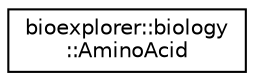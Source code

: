 digraph "Graphical Class Hierarchy"
{
 // LATEX_PDF_SIZE
  edge [fontname="Helvetica",fontsize="10",labelfontname="Helvetica",labelfontsize="10"];
  node [fontname="Helvetica",fontsize="10",shape=record];
  rankdir="LR";
  Node0 [label="bioexplorer::biology\l::AminoAcid",height=0.2,width=0.4,color="black", fillcolor="white", style="filled",URL="$da/d20/structbioexplorer_1_1biology_1_1AminoAcid.html",tooltip="Structure containing amino acids long and shot names."];
}
